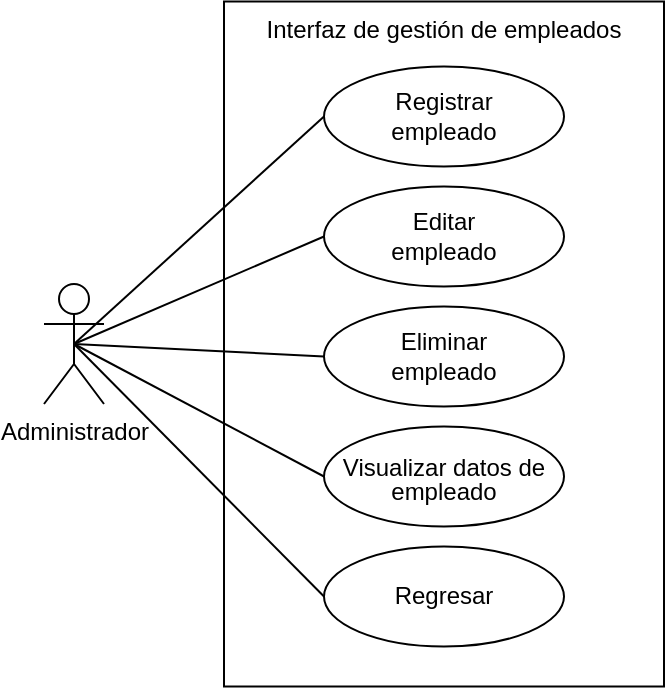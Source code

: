 <mxfile version="22.1.7" type="github">
  <diagram name="Página-1" id="1KDc_qa_NemvcjFZGHpF">
    <mxGraphModel dx="1050" dy="522" grid="1" gridSize="10" guides="1" tooltips="1" connect="1" arrows="1" fold="1" page="1" pageScale="1" pageWidth="1169" pageHeight="827" math="0" shadow="0">
      <root>
        <mxCell id="0" />
        <mxCell id="1" parent="0" />
        <mxCell id="fMIRhGzmw3L--5v88i2u-1" value="Administrador" style="shape=umlActor;verticalLabelPosition=bottom;verticalAlign=top;html=1;outlineConnect=0;fillColor=none;" vertex="1" parent="1">
          <mxGeometry x="190" y="165" width="30" height="60" as="geometry" />
        </mxCell>
        <mxCell id="fMIRhGzmw3L--5v88i2u-2" value="Interfaz de gestión de empleados" style="rounded=0;whiteSpace=wrap;html=1;fillColor=none;verticalAlign=top;" vertex="1" parent="1">
          <mxGeometry x="280" y="23.75" width="220" height="342.5" as="geometry" />
        </mxCell>
        <mxCell id="fMIRhGzmw3L--5v88i2u-3" value="Registrar&lt;br&gt;empleado" style="ellipse;whiteSpace=wrap;html=1;fillColor=none;" vertex="1" parent="1">
          <mxGeometry x="330" y="56.25" width="120" height="50" as="geometry" />
        </mxCell>
        <mxCell id="fMIRhGzmw3L--5v88i2u-4" value="Editar&lt;br&gt;empleado" style="ellipse;whiteSpace=wrap;html=1;fillColor=none;" vertex="1" parent="1">
          <mxGeometry x="330" y="116.25" width="120" height="50" as="geometry" />
        </mxCell>
        <mxCell id="fMIRhGzmw3L--5v88i2u-5" value="Eliminar &lt;br&gt;empleado" style="ellipse;whiteSpace=wrap;html=1;fillColor=none;" vertex="1" parent="1">
          <mxGeometry x="330" y="176.25" width="120" height="50" as="geometry" />
        </mxCell>
        <mxCell id="fMIRhGzmw3L--5v88i2u-6" value="&lt;p style=&quot;line-height: 100%;&quot;&gt;Visualizar datos de empleado&lt;/p&gt;" style="ellipse;whiteSpace=wrap;html=1;fillColor=none;spacingTop=2;" vertex="1" parent="1">
          <mxGeometry x="330" y="236.25" width="120" height="50" as="geometry" />
        </mxCell>
        <mxCell id="fMIRhGzmw3L--5v88i2u-7" value="Regresar" style="ellipse;whiteSpace=wrap;html=1;fillColor=none;" vertex="1" parent="1">
          <mxGeometry x="330" y="296.25" width="120" height="50" as="geometry" />
        </mxCell>
        <mxCell id="fMIRhGzmw3L--5v88i2u-16" value="" style="endArrow=none;html=1;rounded=0;entryX=0;entryY=0.5;entryDx=0;entryDy=0;exitX=0.5;exitY=0.5;exitDx=0;exitDy=0;exitPerimeter=0;" edge="1" parent="1" source="fMIRhGzmw3L--5v88i2u-1" target="fMIRhGzmw3L--5v88i2u-3">
          <mxGeometry width="50" height="50" relative="1" as="geometry">
            <mxPoint x="160" y="140" as="sourcePoint" />
            <mxPoint x="210" y="90" as="targetPoint" />
          </mxGeometry>
        </mxCell>
        <mxCell id="fMIRhGzmw3L--5v88i2u-17" value="" style="endArrow=none;html=1;rounded=0;entryX=0;entryY=0.5;entryDx=0;entryDy=0;exitX=0.5;exitY=0.5;exitDx=0;exitDy=0;exitPerimeter=0;" edge="1" parent="1" source="fMIRhGzmw3L--5v88i2u-1" target="fMIRhGzmw3L--5v88i2u-4">
          <mxGeometry width="50" height="50" relative="1" as="geometry">
            <mxPoint x="215" y="205" as="sourcePoint" />
            <mxPoint x="340" y="91" as="targetPoint" />
          </mxGeometry>
        </mxCell>
        <mxCell id="fMIRhGzmw3L--5v88i2u-18" value="" style="endArrow=none;html=1;rounded=0;entryX=0;entryY=0.5;entryDx=0;entryDy=0;exitX=0.5;exitY=0.5;exitDx=0;exitDy=0;exitPerimeter=0;" edge="1" parent="1" source="fMIRhGzmw3L--5v88i2u-1" target="fMIRhGzmw3L--5v88i2u-5">
          <mxGeometry width="50" height="50" relative="1" as="geometry">
            <mxPoint x="215" y="205" as="sourcePoint" />
            <mxPoint x="340" y="151" as="targetPoint" />
          </mxGeometry>
        </mxCell>
        <mxCell id="fMIRhGzmw3L--5v88i2u-19" value="" style="endArrow=none;html=1;rounded=0;entryX=0;entryY=0.5;entryDx=0;entryDy=0;exitX=0.5;exitY=0.5;exitDx=0;exitDy=0;exitPerimeter=0;" edge="1" parent="1" source="fMIRhGzmw3L--5v88i2u-1" target="fMIRhGzmw3L--5v88i2u-6">
          <mxGeometry width="50" height="50" relative="1" as="geometry">
            <mxPoint x="215" y="205" as="sourcePoint" />
            <mxPoint x="340" y="211" as="targetPoint" />
          </mxGeometry>
        </mxCell>
        <mxCell id="fMIRhGzmw3L--5v88i2u-20" value="" style="endArrow=none;html=1;rounded=0;entryX=0;entryY=0.5;entryDx=0;entryDy=0;exitX=0.5;exitY=0.5;exitDx=0;exitDy=0;exitPerimeter=0;" edge="1" parent="1" source="fMIRhGzmw3L--5v88i2u-1" target="fMIRhGzmw3L--5v88i2u-7">
          <mxGeometry width="50" height="50" relative="1" as="geometry">
            <mxPoint x="215" y="205" as="sourcePoint" />
            <mxPoint x="340" y="271" as="targetPoint" />
          </mxGeometry>
        </mxCell>
      </root>
    </mxGraphModel>
  </diagram>
</mxfile>

